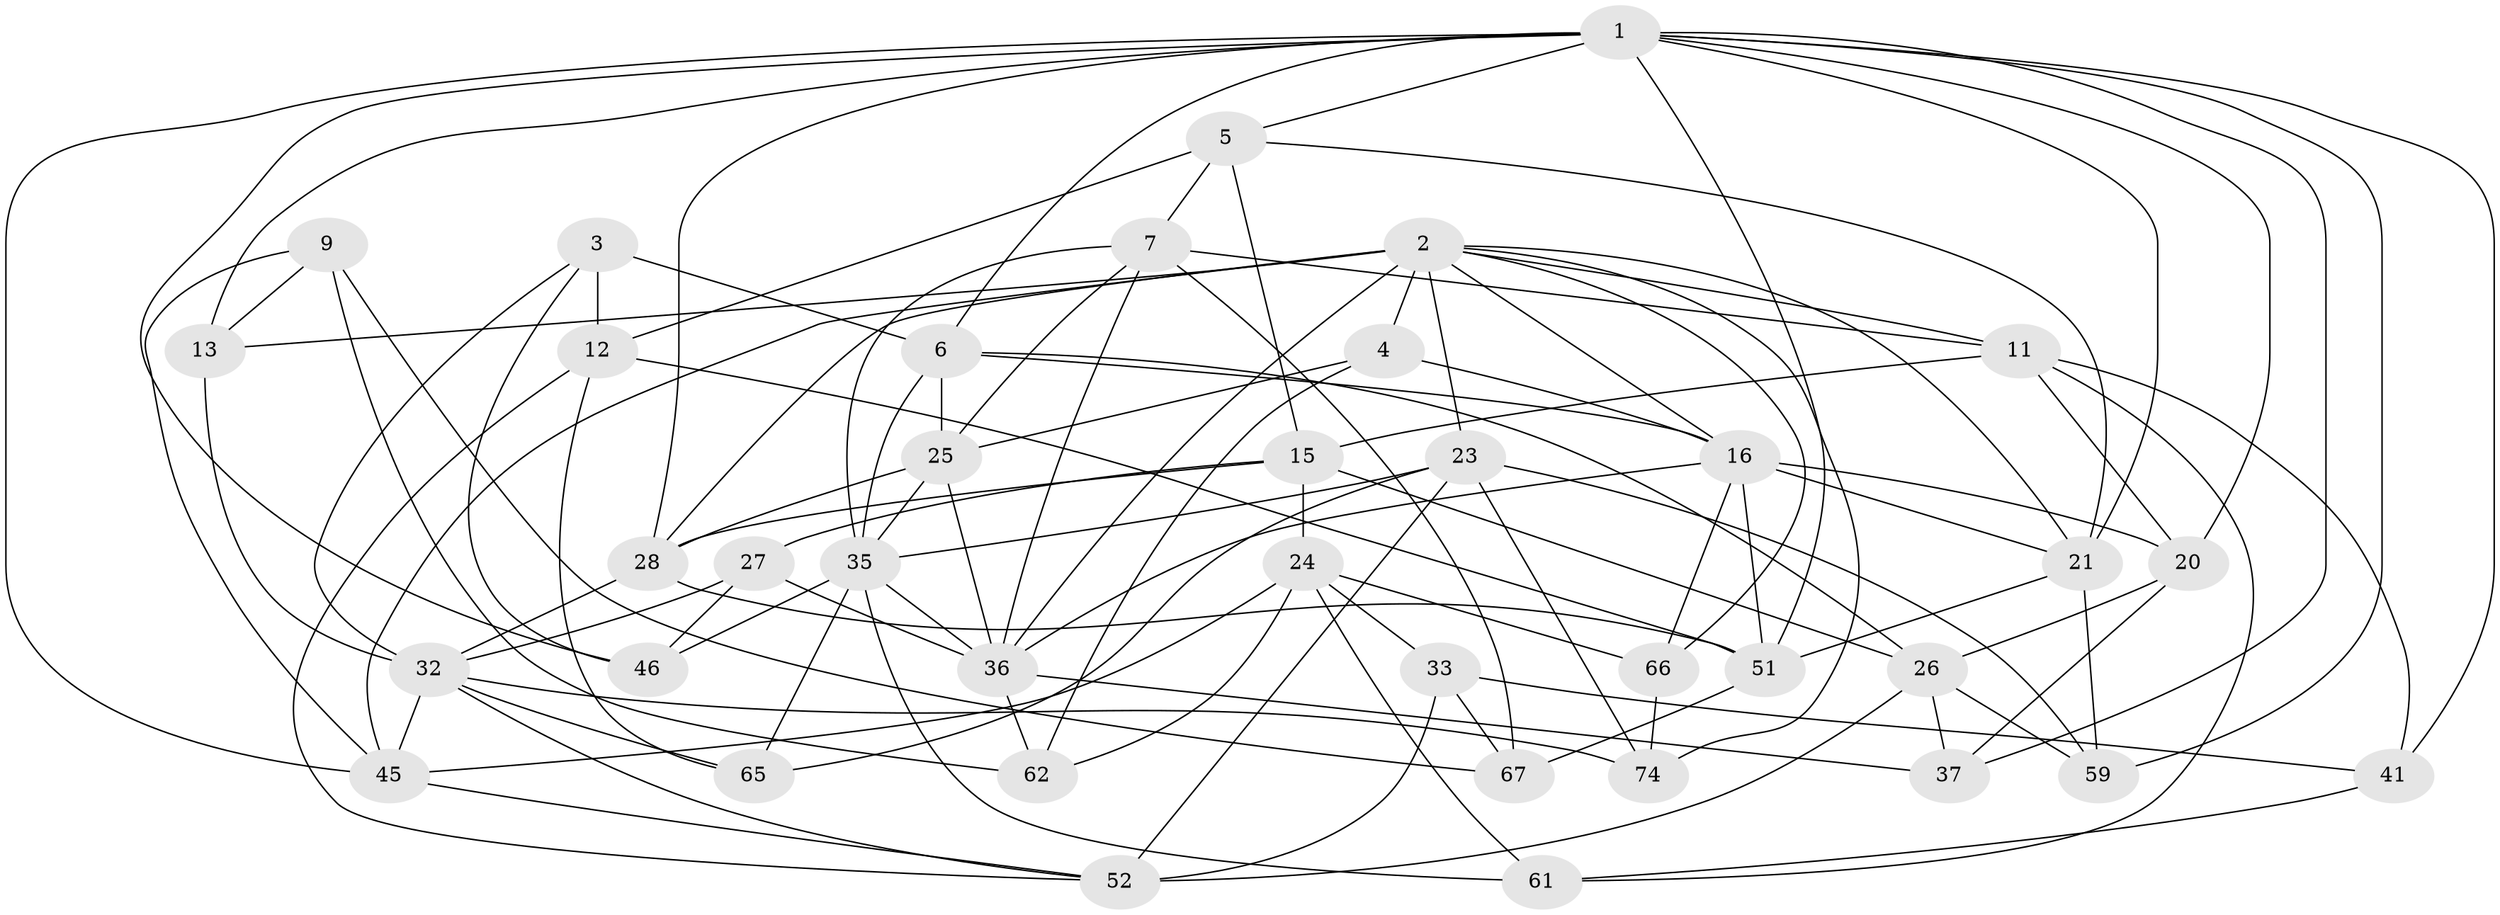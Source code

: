 // original degree distribution, {4: 1.0}
// Generated by graph-tools (version 1.1) at 2025/16/03/09/25 04:16:27]
// undirected, 38 vertices, 106 edges
graph export_dot {
graph [start="1"]
  node [color=gray90,style=filled];
  1 [super="+55+71+17"];
  2 [super="+8+14+18"];
  3 [super="+10"];
  4;
  5 [super="+50"];
  6 [super="+22"];
  7 [super="+34"];
  9;
  11 [super="+29"];
  12 [super="+76+38+70"];
  13 [super="+72"];
  15 [super="+77"];
  16 [super="+73+40"];
  20 [super="+64"];
  21 [super="+39"];
  23 [super="+49"];
  24 [super="+63"];
  25 [super="+53"];
  26 [super="+31"];
  27;
  28 [super="+48"];
  32 [super="+69+75"];
  33;
  35 [super="+44"];
  36 [super="+42+43"];
  37;
  41;
  45 [super="+58"];
  46;
  51 [super="+54"];
  52 [super="+56"];
  59;
  61;
  62;
  65;
  66;
  67;
  74;
  1 -- 51;
  1 -- 37;
  1 -- 41;
  1 -- 59;
  1 -- 20 [weight=2];
  1 -- 5;
  1 -- 6;
  1 -- 13 [weight=2];
  1 -- 45;
  1 -- 46;
  1 -- 21;
  1 -- 28;
  2 -- 13 [weight=2];
  2 -- 45;
  2 -- 74;
  2 -- 36;
  2 -- 21;
  2 -- 11;
  2 -- 28;
  2 -- 23;
  2 -- 16;
  2 -- 4;
  2 -- 66;
  3 -- 6;
  3 -- 12 [weight=3];
  3 -- 46;
  3 -- 32;
  4 -- 62;
  4 -- 25;
  4 -- 16;
  5 -- 21;
  5 -- 15;
  5 -- 12 [weight=2];
  5 -- 7;
  6 -- 35;
  6 -- 16;
  6 -- 26;
  6 -- 25;
  7 -- 67;
  7 -- 11;
  7 -- 36;
  7 -- 25;
  7 -- 35;
  9 -- 62;
  9 -- 67;
  9 -- 13;
  9 -- 45;
  11 -- 41;
  11 -- 61;
  11 -- 20;
  11 -- 15;
  12 -- 52;
  12 -- 51;
  12 -- 65;
  13 -- 32;
  15 -- 27;
  15 -- 24;
  15 -- 26;
  15 -- 28;
  16 -- 20;
  16 -- 66;
  16 -- 36;
  16 -- 51;
  16 -- 21;
  20 -- 26;
  20 -- 37;
  21 -- 59;
  21 -- 51;
  23 -- 59;
  23 -- 74;
  23 -- 52;
  23 -- 65;
  23 -- 35;
  24 -- 61;
  24 -- 66;
  24 -- 33;
  24 -- 45;
  24 -- 62;
  25 -- 28;
  25 -- 36;
  25 -- 35;
  26 -- 59;
  26 -- 52;
  26 -- 37;
  27 -- 46;
  27 -- 32;
  27 -- 36;
  28 -- 32;
  28 -- 51;
  32 -- 45;
  32 -- 74;
  32 -- 65;
  32 -- 52;
  33 -- 67;
  33 -- 41;
  33 -- 52;
  35 -- 61;
  35 -- 65;
  35 -- 36;
  35 -- 46;
  36 -- 62;
  36 -- 37;
  41 -- 61;
  45 -- 52;
  51 -- 67;
  66 -- 74;
}

